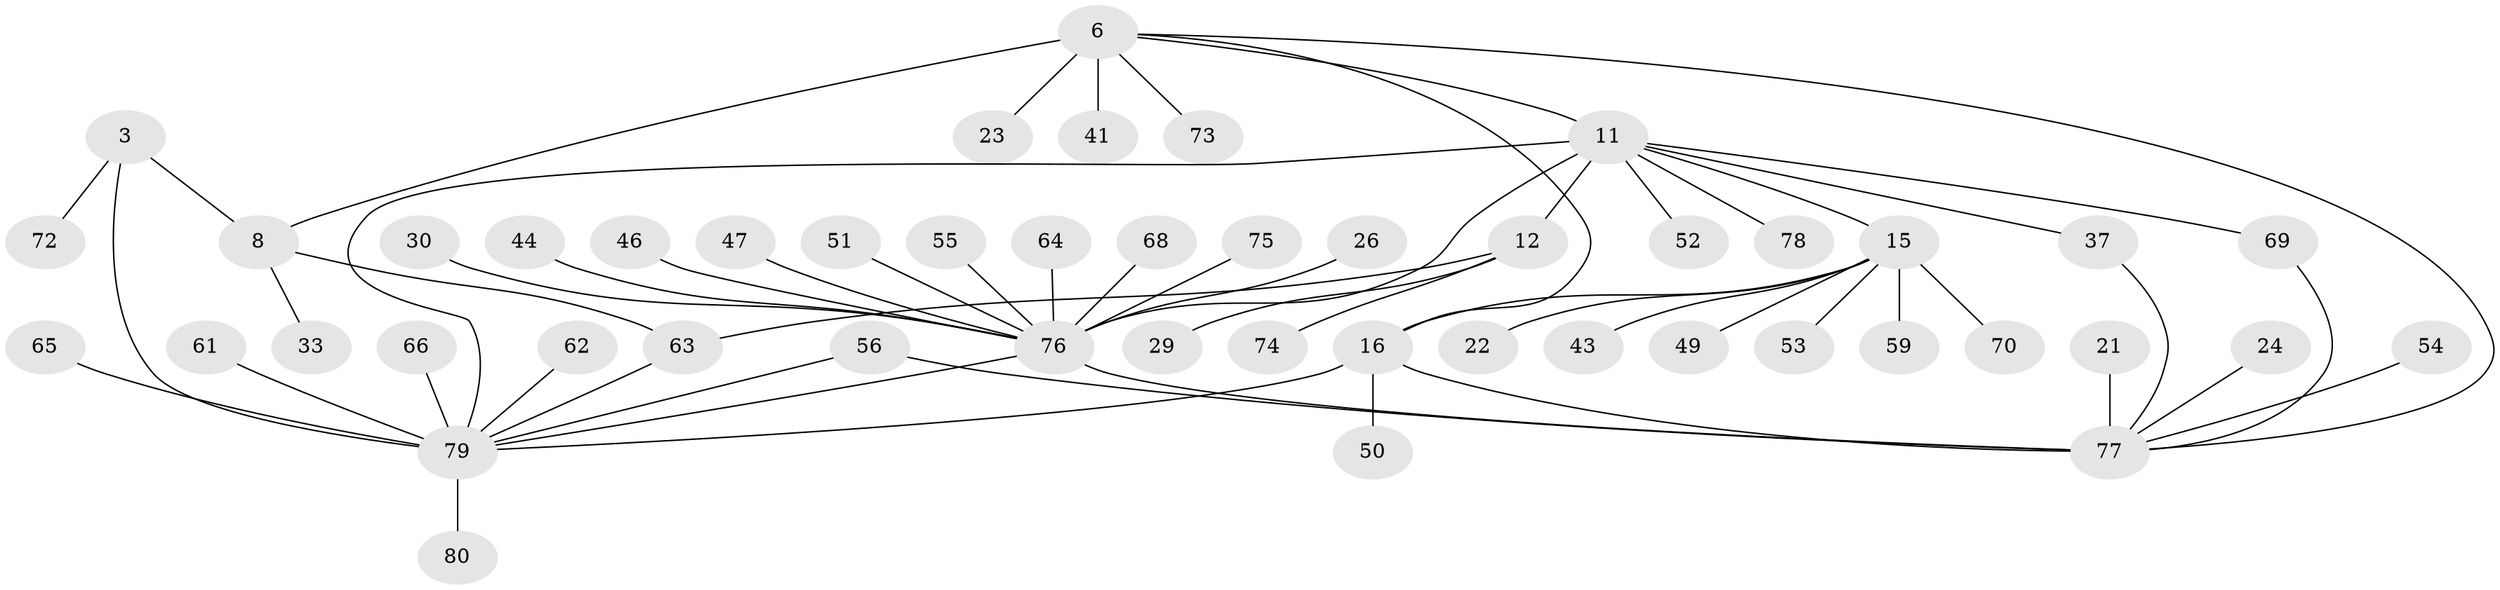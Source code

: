 // original degree distribution, {5: 0.05, 9: 0.0125, 3: 0.0625, 10: 0.025, 7: 0.05, 6: 0.0375, 4: 0.0375, 8: 0.025, 11: 0.0125, 1: 0.5375, 2: 0.15}
// Generated by graph-tools (version 1.1) at 2025/58/03/04/25 21:58:19]
// undirected, 48 vertices, 58 edges
graph export_dot {
graph [start="1"]
  node [color=gray90,style=filled];
  3 [super="+1"];
  6 [super="+5"];
  8 [super="+7"];
  11 [super="+9"];
  12 [super="+10"];
  15 [super="+13"];
  16 [super="+14"];
  21;
  22;
  23;
  24;
  26;
  29;
  30;
  33;
  37;
  41;
  43;
  44;
  46;
  47;
  49;
  50;
  51;
  52;
  53;
  54 [super="+42"];
  55;
  56 [super="+27"];
  59 [super="+38"];
  61 [super="+58"];
  62 [super="+45"];
  63 [super="+40"];
  64;
  65;
  66;
  68;
  69 [super="+32"];
  70;
  72;
  73;
  74 [super="+57"];
  75;
  76 [super="+19+25"];
  77 [super="+48+71+20"];
  78 [super="+60"];
  79 [super="+67+4+34+39"];
  80;
  3 -- 8;
  3 -- 72;
  3 -- 79 [weight=4];
  6 -- 8 [weight=4];
  6 -- 23;
  6 -- 73;
  6 -- 16;
  6 -- 41;
  6 -- 11;
  6 -- 77 [weight=2];
  8 -- 63;
  8 -- 33;
  11 -- 12 [weight=4];
  11 -- 37;
  11 -- 76 [weight=2];
  11 -- 52;
  11 -- 15;
  11 -- 69;
  11 -- 78;
  11 -- 79;
  12 -- 29;
  12 -- 63;
  12 -- 74;
  15 -- 16 [weight=4];
  15 -- 22;
  15 -- 49;
  15 -- 53;
  15 -- 70;
  15 -- 43;
  15 -- 59;
  16 -- 50;
  16 -- 79;
  16 -- 77;
  21 -- 77;
  24 -- 77;
  26 -- 76;
  30 -- 76;
  37 -- 77;
  44 -- 76;
  46 -- 76;
  47 -- 76;
  51 -- 76;
  54 -- 77;
  55 -- 76;
  56 -- 79;
  56 -- 77;
  61 -- 79;
  62 -- 79;
  63 -- 79;
  64 -- 76;
  65 -- 79;
  66 -- 79;
  68 -- 76;
  69 -- 77;
  75 -- 76;
  76 -- 79 [weight=2];
  76 -- 77 [weight=4];
  79 -- 80;
}
